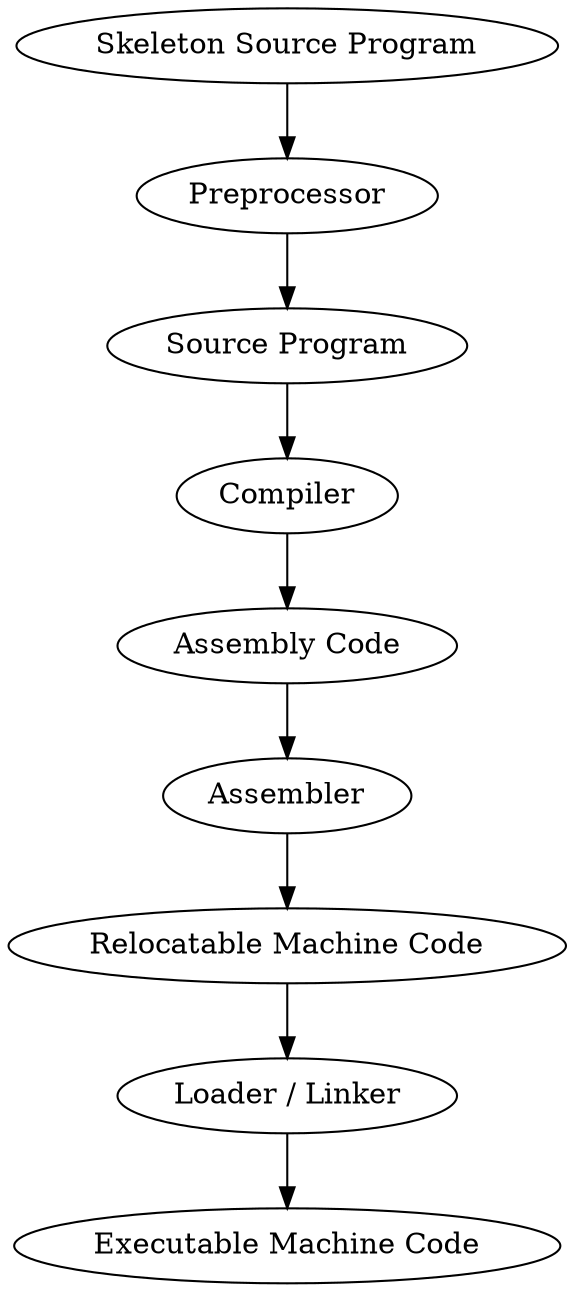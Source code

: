 digraph compilerphases {"Skeleton Source Program" -> "Preprocessor"->  "Source Program"->  "Compiler"->  "Assembly Code"->  "Assembler"->  "Relocatable Machine Code"->  "Loader / Linker"->  "Executable Machine Code"}
